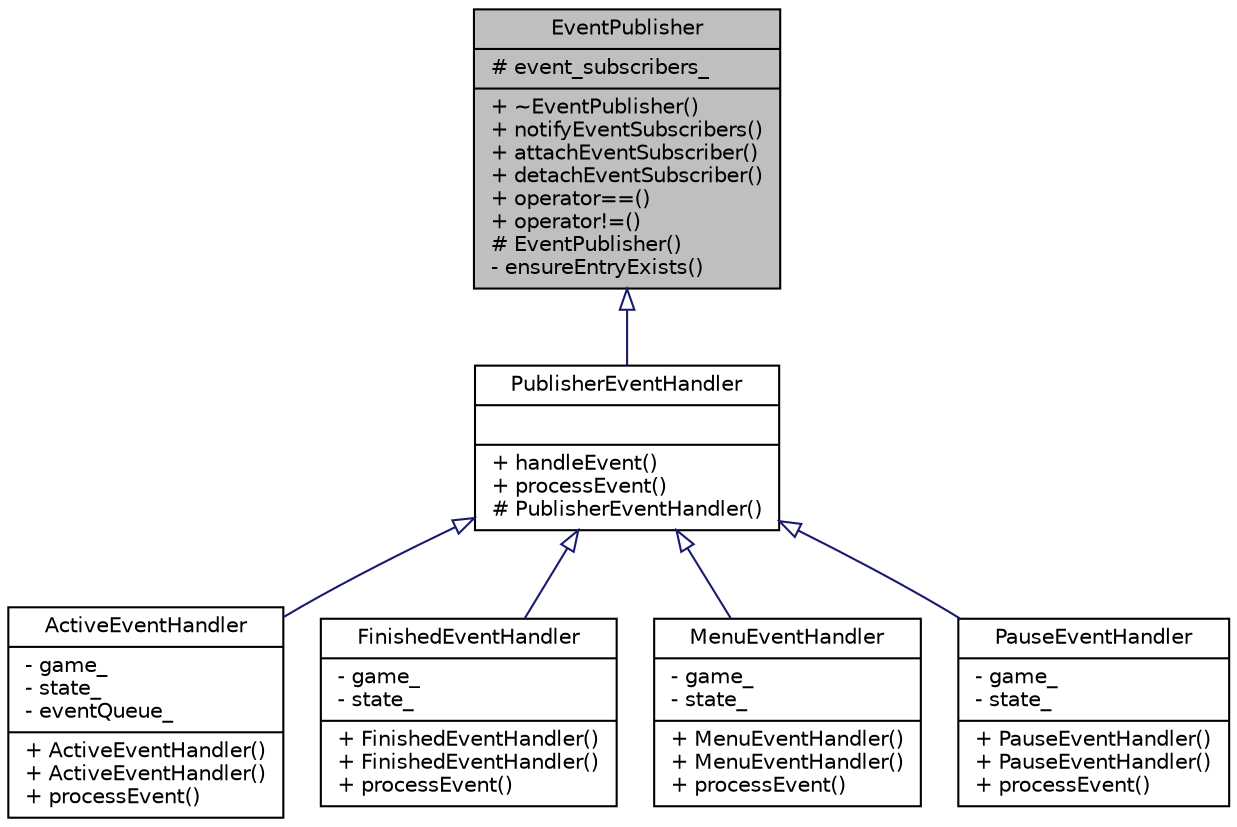 digraph "EventPublisher"
{
 // INTERACTIVE_SVG=YES
 // LATEX_PDF_SIZE
  bgcolor="transparent";
  edge [fontname="Helvetica",fontsize="10",labelfontname="Helvetica",labelfontsize="10"];
  node [fontname="Helvetica",fontsize="10",shape=record];
  Node1 [label="{EventPublisher\n|# event_subscribers_\l|+ ~EventPublisher()\l+ notifyEventSubscribers()\l+ attachEventSubscriber()\l+ detachEventSubscriber()\l+ operator==()\l+ operator!=()\l# EventPublisher()\l- ensureEntryExists()\l}",height=0.2,width=0.4,color="black", fillcolor="grey75", style="filled", fontcolor="black",tooltip=" "];
  Node1 -> Node2 [dir="back",color="midnightblue",fontsize="10",style="solid",arrowtail="onormal",fontname="Helvetica"];
  Node2 [label="{PublisherEventHandler\n||+ handleEvent()\l+ processEvent()\l# PublisherEventHandler()\l}",height=0.2,width=0.4,color="black",URL="$class_publisher_event_handler.html",tooltip="Extended EventHandler for Event class events with publisher capabilities."];
  Node2 -> Node3 [dir="back",color="midnightblue",fontsize="10",style="solid",arrowtail="onormal",fontname="Helvetica"];
  Node3 [label="{ActiveEventHandler\n|- game_\l- state_\l- eventQueue_\l|+ ActiveEventHandler()\l+ ActiveEventHandler()\l+ processEvent()\l}",height=0.2,width=0.4,color="black",URL="$class_active_event_handler.html",tooltip=" "];
  Node2 -> Node4 [dir="back",color="midnightblue",fontsize="10",style="solid",arrowtail="onormal",fontname="Helvetica"];
  Node4 [label="{FinishedEventHandler\n|- game_\l- state_\l|+ FinishedEventHandler()\l+ FinishedEventHandler()\l+ processEvent()\l}",height=0.2,width=0.4,color="black",URL="$class_finished_event_handler.html",tooltip=" "];
  Node2 -> Node5 [dir="back",color="midnightblue",fontsize="10",style="solid",arrowtail="onormal",fontname="Helvetica"];
  Node5 [label="{MenuEventHandler\n|- game_\l- state_\l|+ MenuEventHandler()\l+ MenuEventHandler()\l+ processEvent()\l}",height=0.2,width=0.4,color="black",URL="$class_menu_event_handler.html",tooltip=" "];
  Node2 -> Node6 [dir="back",color="midnightblue",fontsize="10",style="solid",arrowtail="onormal",fontname="Helvetica"];
  Node6 [label="{PauseEventHandler\n|- game_\l- state_\l|+ PauseEventHandler()\l+ PauseEventHandler()\l+ processEvent()\l}",height=0.2,width=0.4,color="black",URL="$class_pause_event_handler.html",tooltip=" "];
}
